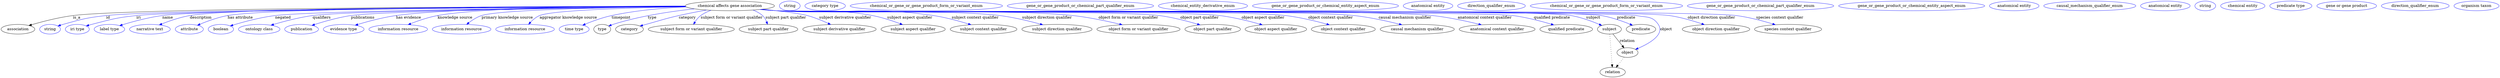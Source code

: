 digraph {
	graph [bb="0,0,9248.6,283"];
	node [label="\N"];
	"chemical affects gene association"	[height=0.5,
		label="chemical affects gene association",
		pos="2698.4,265",
		width=4.5857];
	association	[height=0.5,
		pos="62.394,178",
		width=1.7332];
	"chemical affects gene association" -> association	[label=is_a,
		lp="280.39,221.5",
		pos="e,102.91,191.81 2533.6,263.79 2023.1,262.82 489.3,257.55 266.39,229 213.1,222.17 153.57,206.64 112.64,194.69"];
	id	[color=blue,
		height=0.5,
		label=string,
		pos="181.39,178",
		width=1.0652];
	"chemical affects gene association" -> id	[color=blue,
		label=id,
		lp="396.39,221.5",
		pos="e,210.38,189.98 2533.8,263.3 2041.2,260.94 600.3,252.14 389.39,229 317.22,221.08 299.34,215.5 229.39,196 226.29,195.13 223.09,194.17 \
219.89,193.15",
		style=solid];
	iri	[color=blue,
		height=0.5,
		label="iri type",
		pos="282.39,178",
		width=1.2277];
	"chemical affects gene association" -> iri	[color=blue,
		label=iri,
		lp="509.39,221.5",
		pos="e,315.3,190.2 2534.2,263.09 2058.6,260.23 701.07,250.26 501.39,229 426.6,221.04 408.22,214.85 335.39,196 332.02,195.13 328.54,194.16 \
325.06,193.15",
		style=solid];
	name	[color=blue,
		height=0.5,
		label="label type",
		pos="401.39,178",
		width=1.5707];
	"chemical affects gene association" -> name	[color=blue,
		label=name,
		lp="617.39,221.5",
		pos="e,439.18,191.46 2533.5,263.45 2071.7,261.61 786.67,254.25 597.39,229 545.73,222.11 488.09,206.4 448.77,194.42",
		style=solid];
	description	[color=blue,
		height=0.5,
		label="narrative text",
		pos="551.39,178",
		width=2.0943];
	"chemical affects gene association" -> description	[color=blue,
		label=description,
		lp="738.89,221.5",
		pos="e,585.64,194.04 2533.4,264.04 2086.9,263.75 876.4,260.05 698.39,229 662.61,222.76 623.76,209.23 594.99,197.82",
		style=solid];
	"has attribute"	[color=blue,
		height=0.5,
		label=attribute,
		pos="696.39,178",
		width=1.4443];
	"chemical affects gene association" -> "has attribute"	[color=blue,
		label="has attribute",
		lp="885.39,221.5",
		pos="e,726.37,192.73 2533.5,263.9 2109.4,263.22 1002.3,258.6 838.39,229 802.62,222.54 763.8,208.34 735.8,196.71",
		style=solid];
	negated	[color=blue,
		height=0.5,
		label=boolean,
		pos="813.39,178",
		width=1.2999];
	"chemical affects gene association" -> negated	[color=blue,
		label=negated,
		lp="1042.4,221.5",
		pos="e,847.95,190.4 2534.6,262.49 2140.5,258.58 1161.3,247.17 1013.4,229 958.87,222.3 897.83,205.66 857.69,193.41",
		style=solid];
	qualifiers	[color=blue,
		height=0.5,
		label="ontology class",
		pos="954.39,178",
		width=2.1304];
	"chemical affects gene association" -> qualifiers	[color=blue,
		label=qualifiers,
		lp="1185.9,221.5",
		pos="e,997.88,192.99 2534.9,262.38 2165.1,258.41 1286.2,247.18 1152.4,229 1102.5,222.23 1047.1,207.59 1007.6,195.89",
		style=solid];
	publications	[color=blue,
		height=0.5,
		label=publication,
		pos="1111.4,178",
		width=1.7332];
	"chemical affects gene association" -> publications	[color=blue,
		label=publications,
		lp="1338.4,221.5",
		pos="e,1149.7,192.39 2535.2,262.15 2191.3,257.93 1414,246.57 1294.4,229 1247.8,222.15 1196.1,207.35 1159.6,195.61",
		style=solid];
	"has evidence"	[color=blue,
		height=0.5,
		label="evidence type",
		pos="1267.4,178",
		width=2.0943];
	"chemical affects gene association" -> "has evidence"	[color=blue,
		label="has evidence",
		lp="1507.9,221.5",
		pos="e,1310,192.92 2533.6,263.91 2245.8,262.98 1663.3,257.51 1461.4,229 1412.7,222.13 1358.6,207.6 1320,195.96",
		style=solid];
	"knowledge source"	[color=blue,
		height=0.5,
		label="information resource",
		pos="1469.4,178",
		width=3.015];
	"chemical affects gene association" -> "knowledge source"	[color=blue,
		label="knowledge source",
		lp="1679.9,221.5",
		pos="e,1506.1,194.98 2533.1,264.65 2274.6,264.65 1786.3,260.3 1615.4,229 1581.1,222.72 1543.9,209.9 1515.7,198.81",
		style=solid];
	"primary knowledge source"	[color=blue,
		height=0.5,
		label="information resource",
		pos="1704.4,178",
		width=3.015];
	"chemical affects gene association" -> "primary knowledge source"	[color=blue,
		label="primary knowledge source",
		lp="1873.4,221.5",
		pos="e,1722.9,195.84 2534.6,262.64 2289.4,259.87 1848,251.76 1778.4,229 1761.2,223.39 1744.4,212.53 1731.1,202.36",
		style=solid];
	"aggregator knowledge source"	[color=blue,
		height=0.5,
		label="information resource",
		pos="1939.4,178",
		width=3.015];
	"chemical affects gene association" -> "aggregator knowledge source"	[color=blue,
		label="aggregator knowledge source",
		lp="2099.9,221.5",
		pos="e,1952.5,196.22 2535.8,261.76 2343.1,258.2 2041.9,249.42 1993.4,229 1980.4,223.53 1968.5,213.47 1959.3,203.8",
		style=solid];
	timepoint	[color=blue,
		height=0.5,
		label="time type",
		pos="2121.4,178",
		width=1.5346];
	"chemical affects gene association" -> timepoint	[color=blue,
		label=timepoint,
		lp="2296.4,221.5",
		pos="e,2152.7,192.86 2536.9,261.18 2453.8,257.19 2351.3,248.31 2261.4,229 2227,221.61 2189.5,207.9 2162,196.7",
		style=solid];
	type	[height=0.5,
		pos="2225.4,178",
		width=0.86659];
	"chemical affects gene association" -> type	[color=blue,
		label=type,
		lp="2410.4,221.5",
		pos="e,2249.4,189.79 2569,253.76 2481.9,244.43 2365.4,227.16 2266.4,196 2264,195.23 2261.4,194.38 2258.9,193.47",
		style=solid];
	category	[height=0.5,
		pos="2326.4,178",
		width=1.4263];
	"chemical affects gene association" -> category	[color=blue,
		label=category,
		lp="2540.9,221.5",
		pos="e,2365.1,189.84 2612.5,249.61 2580.1,243.78 2542.9,236.62 2509.4,229 2454.6,216.54 2441.6,210.87 2387.4,196 2383.3,194.89 2379.1,\
193.73 2374.9,192.56",
		style=solid];
	"subject form or variant qualifier"	[height=0.5,
		pos="2555.4,178",
		width=4.4232];
	"chemical affects gene association" -> "subject form or variant qualifier"	[color=blue,
		label="subject form or variant qualifier",
		lp="2704.9,221.5",
		pos="e,2563.6,196.01 2628.3,248.62 2615,243.72 2601.6,237.32 2590.4,229 2581.8,222.64 2574.5,213.52 2568.9,204.81",
		style=solid];
	"subject part qualifier"	[height=0.5,
		pos="2841.4,178",
		width=3.015];
	"chemical affects gene association" -> "subject part qualifier"	[color=blue,
		label="subject part qualifier",
		lp="2905.9,221.5",
		pos="e,2837.8,196.06 2784,249.55 2796.8,244.59 2809.2,237.93 2819.4,229 2826.4,222.89 2831.2,214.16 2834.6,205.7",
		style=solid];
	"subject derivative qualifier"	[height=0.5,
		pos="3103.4,178",
		width=3.7733];
	"chemical affects gene association" -> "subject derivative qualifier"	[color=blue,
		label="subject derivative qualifier",
		lp="3125.9,221.5",
		pos="e,3071.2,195.54 2819,252.68 2882.9,246.01 2954.4,237.28 2985.4,229 3011.7,221.96 3039.9,210.21 3062.1,199.87",
		style=solid];
	"subject aspect qualifier"	[height=0.5,
		pos="3376.4,178",
		width=3.3039];
	"chemical affects gene association" -> "subject aspect qualifier"	[color=blue,
		label="subject aspect qualifier",
		lp="3364.9,221.5",
		pos="e,3337.7,195.13 2813,252.04 2832.8,250.19 2853.2,248.43 2872.4,247 3029.5,235.34 3071.6,258.18 3226.4,229 3261.3,222.42 3299.2,209.72 \
3328.2,198.77",
		style=solid];
	"subject context qualifier"	[height=0.5,
		pos="3636.4,178",
		width=3.4303];
	"chemical affects gene association" -> "subject context qualifier"	[color=blue,
		label="subject context qualifier",
		lp="3606.4,221.5",
		pos="e,3590.1,194.81 2811.6,251.85 2831.8,249.98 2852.7,248.27 2872.4,247 3001.1,238.73 3324.9,248.04 3452.4,229 3496.1,222.48 3544.2,\
209.17 3580.3,197.92",
		style=solid];
	"subject direction qualifier"	[height=0.5,
		pos="3907.4,178",
		width=3.6108];
	"chemical affects gene association" -> "subject direction qualifier"	[color=blue,
		label="subject direction qualifier",
		lp="3871.4,221.5",
		pos="e,3855.7,194.54 2810.6,251.78 2831.1,249.9 2852.4,248.19 2872.4,247 3055.4,236.08 3515.5,252.37 3697.4,229 3748.2,222.48 3804.5,\
208.69 3846.1,197.24",
		style=solid];
	"object form or variant qualifier"	[height=0.5,
		pos="4209.4,178",
		width=4.2788];
	"chemical affects gene association" -> "object form or variant qualifier"	[color=blue,
		label="object form or variant qualifier",
		lp="4171.9,221.5",
		pos="e,4149.2,194.71 2810.1,251.73 2830.8,249.85 2852.2,248.15 2872.4,247 3115.4,233.16 3725.5,255.74 3967.4,229 4025.9,222.53 4091.2,\
208.63 4139.3,197.12",
		style=solid];
	"object part qualifier"	[height=0.5,
		pos="4484.4,178",
		width=2.8525];
	"chemical affects gene association" -> "object part qualifier"	[color=blue,
		label="object part qualifier",
		lp="4435.4,221.5",
		pos="e,4437.8,194.07 2810.1,251.67 2830.8,249.79 2852.2,248.11 2872.4,247 3029.3,238.35 4130.6,249.38 4286.4,229 4335,222.64 4388.9,208.56 \
4428.1,196.96",
		style=solid];
	"object aspect qualifier"	[height=0.5,
		pos="4718.4,178",
		width=3.1594];
	"chemical affects gene association" -> "object aspect qualifier"	[color=blue,
		label="object aspect qualifier",
		lp="4670.9,221.5",
		pos="e,4668.5,194.33 2809.7,251.68 2830.5,249.79 2852.1,248.1 2872.4,247 3054.1,237.14 4329.8,251.41 4510.4,229 4561.1,222.7 4617.4,208.72 \
4658.7,197.14",
		style=solid];
	"object context qualifier"	[height=0.5,
		pos="4968.4,178",
		width=3.2858];
	"chemical affects gene association" -> "object context qualifier"	[color=blue,
		label="object context qualifier",
		lp="4921.4,221.5",
		pos="e,4917.1,194.35 2809.7,251.66 2830.5,249.77 2852.1,248.09 2872.4,247 3081.2,235.82 4546.8,253.94 4754.4,229 4806.6,222.72 4864.7,\
208.69 4907.2,197.09",
		style=solid];
	"causal mechanism qualifier"	[height=0.5,
		pos="5241.4,178",
		width=3.8094];
	"chemical affects gene association" -> "causal mechanism qualifier"	[color=blue,
		label="causal mechanism qualifier",
		lp="5196.9,221.5",
		pos="e,5184.9,194.48 2809.7,251.64 2830.5,249.75 2852.1,248.08 2872.4,247 3109.4,234.45 4772.5,255.03 5008.4,229 5065.3,222.72 5128.7,\
208.63 5175,197",
		style=solid];
	"anatomical context qualifier"	[height=0.5,
		pos="5537.4,178",
		width=3.8997];
	"chemical affects gene association" -> "anatomical context qualifier"	[color=blue,
		label="anatomical context qualifier",
		lp="5491.4,221.5",
		pos="e,5479.5,194.49 2809.7,251.63 2830.5,249.74 2852.1,248.07 2872.4,247 3141.6,232.88 5030.4,257.74 5298.4,229 5356.8,222.73 5422.1,\
208.59 5469.6,196.94",
		style=solid];
	"qualified predicate"	[height=0.5,
		pos="5793.4,178",
		width=2.7081];
	"chemical affects gene association" -> "qualified predicate"	[color=blue,
		label="qualified predicate",
		lp="5740.4,221.5",
		pos="e,5747.6,193.91 2809.2,251.65 2830.2,249.75 2851.9,248.06 2872.4,247 3023.5,239.14 5445.3,248.16 5595.4,229 5644.4,222.75 5698.6,\
208.51 5737.9,196.82",
		style=solid];
	subject	[height=0.5,
		pos="5953.4,178",
		width=1.2277];
	"chemical affects gene association" -> subject	[color=blue,
		label=subject,
		lp="5893.4,221.5",
		pos="e,5925.3,192.03 2809.2,251.65 2830.2,249.74 2851.9,248.06 2872.4,247 3035.5,238.55 5650.5,257 5811.4,229 5848,222.63 5887.8,207.9 \
5915.9,196.07",
		style=solid];
	predicate	[height=0.5,
		pos="6070.4,178",
		width=1.5165];
	"chemical affects gene association" -> predicate	[color=blue,
		label=predicate,
		lp="6015.4,221.5",
		pos="e,6039.3,192.85 2809.2,251.64 2830.2,249.74 2851.9,248.06 2872.4,247 3041.7,238.25 5756.2,257.16 5923.4,229 5960.5,222.74 6000.9,\
208.43 6029.9,196.71",
		style=solid];
	object	[height=0.5,
		pos="6020.4,91",
		width=1.0832];
	"chemical affects gene association" -> object	[color=blue,
		label=object,
		lp="6163.4,178",
		pos="e,6049.9,102.76 2809.2,251.64 2830.2,249.74 2851.9,248.06 2872.4,247 2960.6,242.45 5966.7,246.23 6053.4,229 6091.5,221.42 6112.7,\
228.26 6134.4,196 6159.8,158.28 6101.4,124.88 6059.2,106.64",
		style=solid];
	"object direction qualifier"	[height=0.5,
		pos="6348.4,178",
		width=3.4664];
	"chemical affects gene association" -> "object direction qualifier"	[color=blue,
		label="object direction qualifier",
		lp="6331.4,221.5",
		pos="e,6305.4,195.03 2809.2,251.64 2830.2,249.73 2851.9,248.05 2872.4,247 3055.7,237.57 5993.8,255.22 6175.4,229 6216.7,223.04 6261.9,\
209.73 6295.7,198.33",
		style=solid];
	"species context qualifier"	[height=0.5,
		pos="6615.4,178",
		width=3.4483];
	"chemical affects gene association" -> "species context qualifier"	[color=blue,
		label="species context qualifier",
		lp="6584.9,221.5",
		pos="e,6568.3,194.78 2809.2,251.63 2830.2,249.73 2851.9,248.05 2872.4,247 3069.4,236.9 6227.8,254.56 6423.4,229 6469.6,222.96 6520.7,\
209.32 6558.5,197.81",
		style=solid];
	association_type	[color=blue,
		height=0.5,
		label=string,
		pos="2919.4,265",
		width=1.0652];
	association_category	[color=blue,
		height=0.5,
		label="category type",
		pos="3050.4,265",
		width=2.0762];
	"chemical affects gene association_subject form or variant qualifier"	[color=blue,
		height=0.5,
		label=chemical_or_gene_or_gene_product_form_or_variant_enum,
		pos="3425.4,265",
		width=7.8354];
	"chemical affects gene association_subject part qualifier"	[color=blue,
		height=0.5,
		label=gene_or_gene_product_or_chemical_part_qualifier_enum,
		pos="3996.4,265",
		width=7.5285];
	"chemical affects gene association_subject derivative qualifier"	[color=blue,
		height=0.5,
		label=chemical_entity_derivative_enum,
		pos="4450.4,265",
		width=4.5857];
	"chemical affects gene association_subject aspect qualifier"	[color=blue,
		height=0.5,
		label=gene_or_gene_product_or_chemical_entity_aspect_enum,
		pos="4903.4,265",
		width=7.5104];
	"chemical affects gene association_subject context qualifier"	[color=blue,
		height=0.5,
		label="anatomical entity",
		pos="5283.4,265",
		width=2.5456];
	"chemical affects gene association_subject direction qualifier"	[color=blue,
		height=0.5,
		label=direction_qualifier_enum,
		pos="5518.4,265",
		width=3.4844];
	"chemical affects gene association_object form or variant qualifier"	[color=blue,
		height=0.5,
		label=chemical_or_gene_or_gene_product_form_or_variant_enum,
		pos="5944.4,265",
		width=7.8354];
	"chemical affects gene association_object part qualifier"	[color=blue,
		height=0.5,
		label=gene_or_gene_product_or_chemical_part_qualifier_enum,
		pos="6515.4,265",
		width=7.5285];
	"chemical affects gene association_object aspect qualifier"	[color=blue,
		height=0.5,
		label=gene_or_gene_product_or_chemical_entity_aspect_enum,
		pos="7074.4,265",
		width=7.5104];
	"chemical affects gene association_object context qualifier"	[color=blue,
		height=0.5,
		label="anatomical entity",
		pos="7454.4,265",
		width=2.5456];
	"chemical affects gene association_causal mechanism qualifier"	[color=blue,
		height=0.5,
		label=causal_mechanism_qualifier_enum,
		pos="7734.4,265",
		width=4.7301];
	"chemical affects gene association_anatomical context qualifier"	[color=blue,
		height=0.5,
		label="anatomical entity",
		pos="8014.4,265",
		width=2.5456];
	"chemical affects gene association_qualified predicate"	[color=blue,
		height=0.5,
		label=string,
		pos="8162.4,265",
		width=1.0652];
	subject -> object	[label=relation,
		lp="6019.4,134.5",
		pos="e,6007.7,108.05 5966.3,160.61 5976.3,147.95 5990.3,130.24 6001.5,115.98"];
	relation	[height=0.5,
		pos="5965.4,18",
		width=1.2999];
	subject -> relation	[pos="e,5964.1,36.188 5954.7,159.79 5956.8,132.48 5960.8,78.994 5963.3,46.38",
		style=dotted];
	"chemical affects gene association_subject"	[color=blue,
		height=0.5,
		label="chemical entity",
		pos="8300.4,265",
		width=2.2748];
	"chemical affects gene association_predicate"	[color=blue,
		height=0.5,
		label="predicate type",
		pos="8478.4,265",
		width=2.1665];
	object -> relation	[pos="e,5978.2,35.54 6007.9,73.889 6001,64.939 5992.2,53.617 5984.4,43.584",
		style=dotted];
	"chemical affects gene association_object"	[color=blue,
		height=0.5,
		label="gene or gene product",
		pos="8684.4,265",
		width=3.0692];
	"chemical affects gene association_object direction qualifier"	[color=blue,
		height=0.5,
		label=direction_qualifier_enum,
		pos="8938.4,265",
		width=3.4844];
	"chemical affects gene association_species context qualifier"	[color=blue,
		height=0.5,
		label="organism taxon",
		pos="9165.4,265",
		width=2.3109];
}
